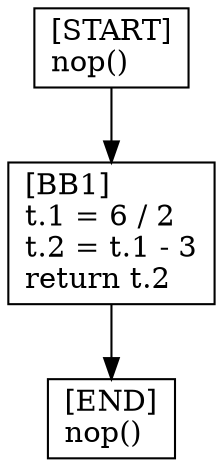 digraph {
  node [shape=box]
  END [label="[END]\lnop()\l"];
  START [label="[START]\lnop()\l"];
  BB1 [label="[BB1]\lt.1 = 6 / 2\lt.2 = t.1 - 3\lreturn t.2\l"];
  BB1 -> END;
  START -> BB1;
}

